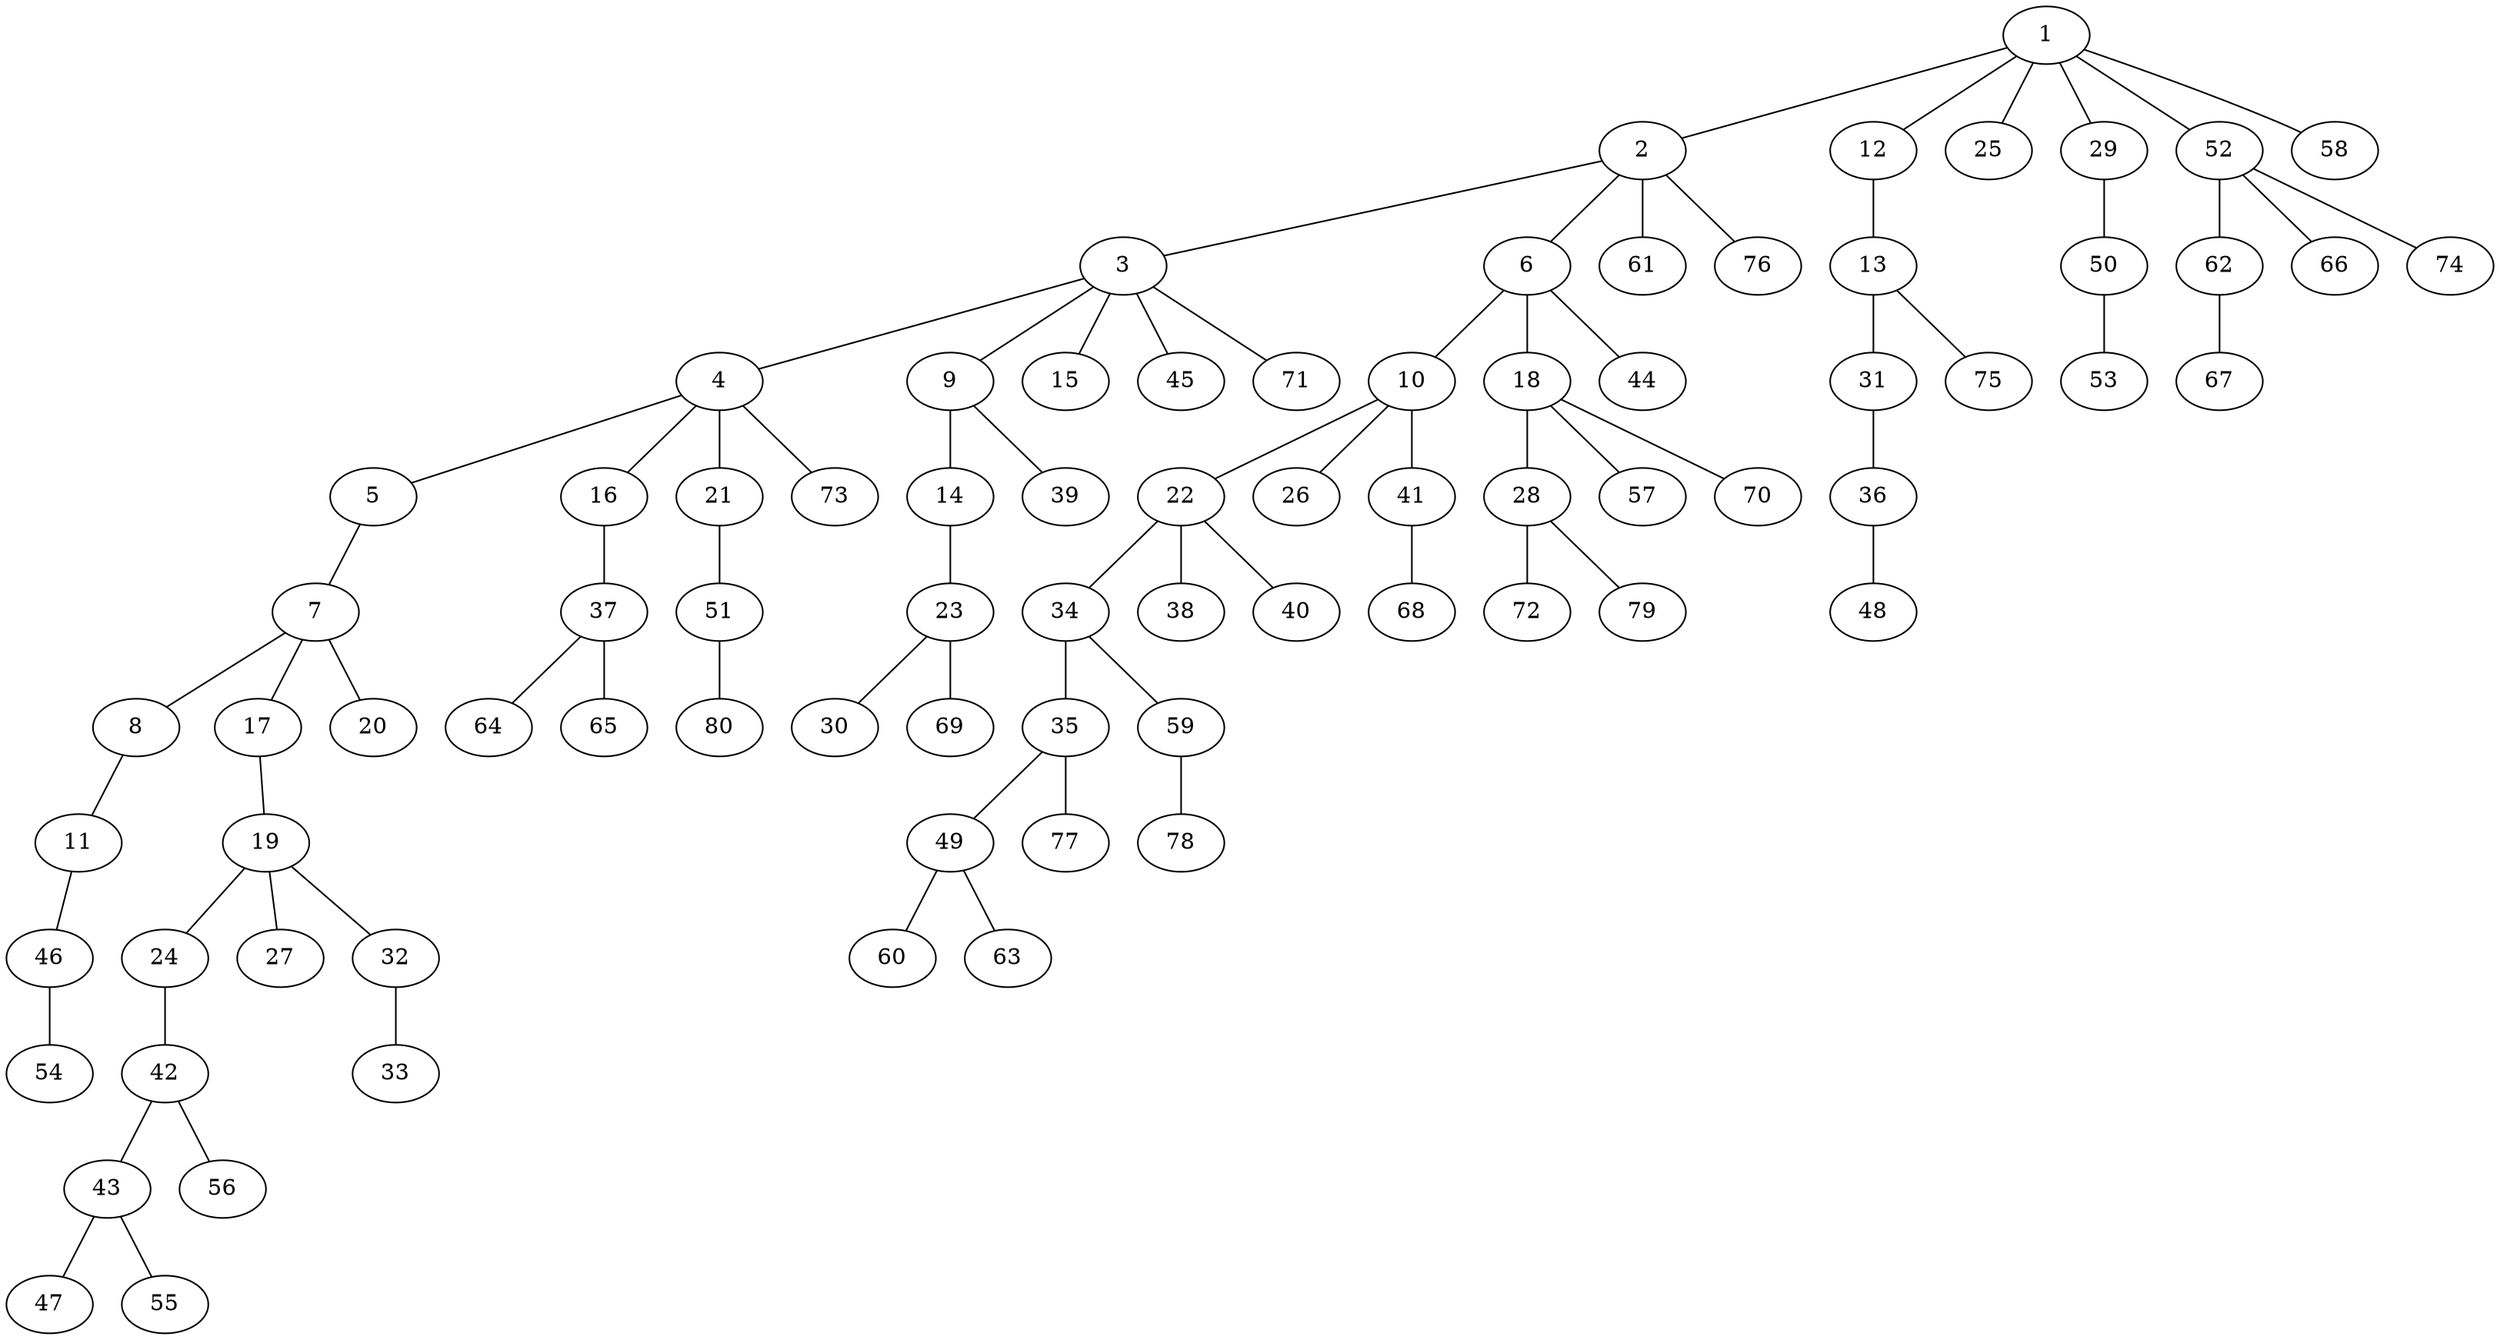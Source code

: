 graph graphname {1--2
1--12
1--25
1--29
1--52
1--58
2--3
2--6
2--61
2--76
3--4
3--9
3--15
3--45
3--71
4--5
4--16
4--21
4--73
5--7
6--10
6--18
6--44
7--8
7--17
7--20
8--11
9--14
9--39
10--22
10--26
10--41
11--46
12--13
13--31
13--75
14--23
16--37
17--19
18--28
18--57
18--70
19--24
19--27
19--32
21--51
22--34
22--38
22--40
23--30
23--69
24--42
28--72
28--79
29--50
31--36
32--33
34--35
34--59
35--49
35--77
36--48
37--64
37--65
41--68
42--43
42--56
43--47
43--55
46--54
49--60
49--63
50--53
51--80
52--62
52--66
52--74
59--78
62--67
}